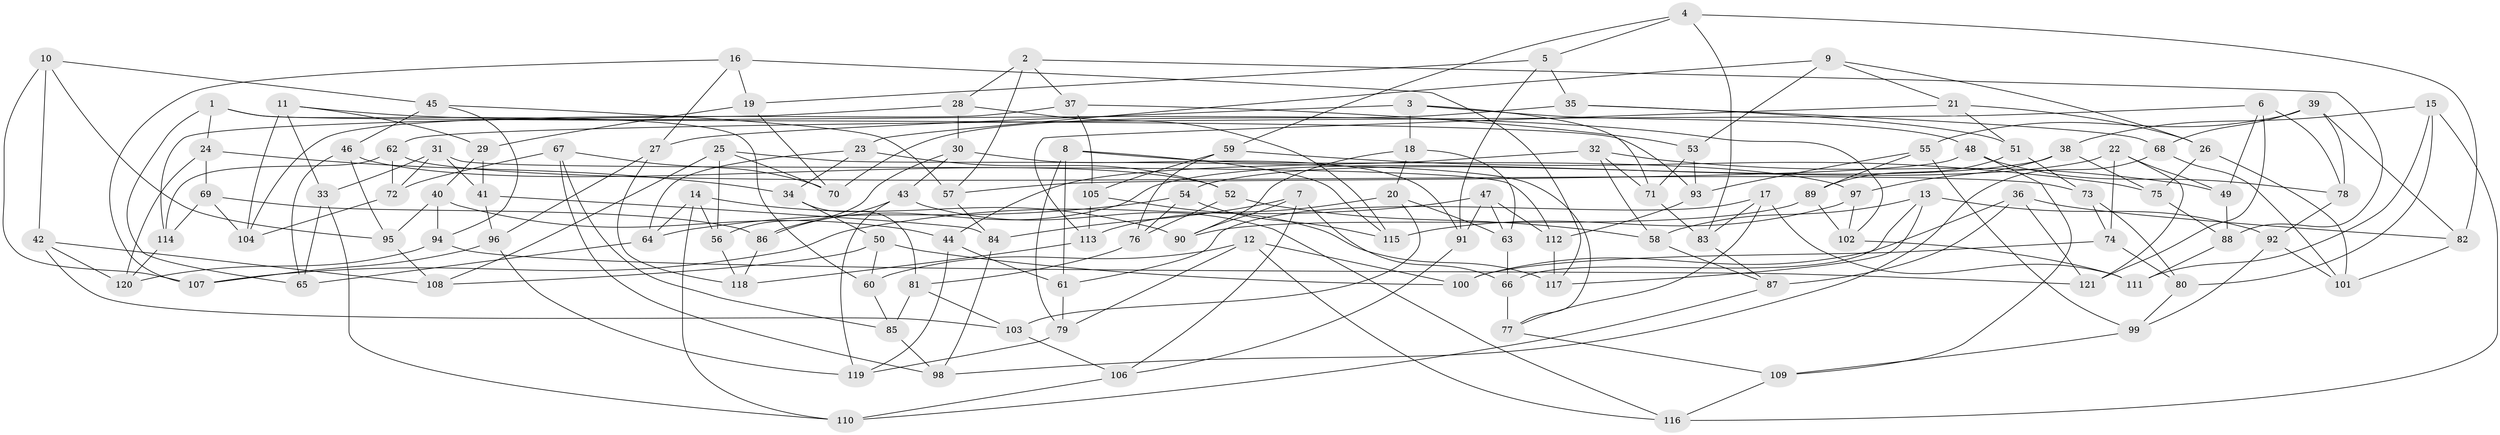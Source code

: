 // Generated by graph-tools (version 1.1) at 2025/50/03/09/25 03:50:51]
// undirected, 121 vertices, 242 edges
graph export_dot {
graph [start="1"]
  node [color=gray90,style=filled];
  1;
  2;
  3;
  4;
  5;
  6;
  7;
  8;
  9;
  10;
  11;
  12;
  13;
  14;
  15;
  16;
  17;
  18;
  19;
  20;
  21;
  22;
  23;
  24;
  25;
  26;
  27;
  28;
  29;
  30;
  31;
  32;
  33;
  34;
  35;
  36;
  37;
  38;
  39;
  40;
  41;
  42;
  43;
  44;
  45;
  46;
  47;
  48;
  49;
  50;
  51;
  52;
  53;
  54;
  55;
  56;
  57;
  58;
  59;
  60;
  61;
  62;
  63;
  64;
  65;
  66;
  67;
  68;
  69;
  70;
  71;
  72;
  73;
  74;
  75;
  76;
  77;
  78;
  79;
  80;
  81;
  82;
  83;
  84;
  85;
  86;
  87;
  88;
  89;
  90;
  91;
  92;
  93;
  94;
  95;
  96;
  97;
  98;
  99;
  100;
  101;
  102;
  103;
  104;
  105;
  106;
  107;
  108;
  109;
  110;
  111;
  112;
  113;
  114;
  115;
  116;
  117;
  118;
  119;
  120;
  121;
  1 -- 60;
  1 -- 93;
  1 -- 24;
  1 -- 65;
  2 -- 28;
  2 -- 37;
  2 -- 57;
  2 -- 88;
  3 -- 48;
  3 -- 71;
  3 -- 27;
  3 -- 18;
  4 -- 83;
  4 -- 82;
  4 -- 5;
  4 -- 59;
  5 -- 35;
  5 -- 91;
  5 -- 19;
  6 -- 49;
  6 -- 78;
  6 -- 121;
  6 -- 62;
  7 -- 90;
  7 -- 66;
  7 -- 84;
  7 -- 106;
  8 -- 115;
  8 -- 61;
  8 -- 79;
  8 -- 97;
  9 -- 21;
  9 -- 53;
  9 -- 23;
  9 -- 26;
  10 -- 107;
  10 -- 45;
  10 -- 42;
  10 -- 95;
  11 -- 104;
  11 -- 33;
  11 -- 29;
  11 -- 102;
  12 -- 116;
  12 -- 100;
  12 -- 79;
  12 -- 60;
  13 -- 66;
  13 -- 92;
  13 -- 58;
  13 -- 117;
  14 -- 64;
  14 -- 56;
  14 -- 110;
  14 -- 90;
  15 -- 111;
  15 -- 38;
  15 -- 116;
  15 -- 80;
  16 -- 107;
  16 -- 27;
  16 -- 19;
  16 -- 117;
  17 -- 61;
  17 -- 111;
  17 -- 77;
  17 -- 83;
  18 -- 20;
  18 -- 90;
  18 -- 63;
  19 -- 70;
  19 -- 29;
  20 -- 103;
  20 -- 113;
  20 -- 63;
  21 -- 113;
  21 -- 26;
  21 -- 51;
  22 -- 74;
  22 -- 121;
  22 -- 86;
  22 -- 49;
  23 -- 64;
  23 -- 34;
  23 -- 52;
  24 -- 120;
  24 -- 69;
  24 -- 34;
  25 -- 77;
  25 -- 70;
  25 -- 108;
  25 -- 56;
  26 -- 75;
  26 -- 101;
  27 -- 96;
  27 -- 118;
  28 -- 115;
  28 -- 30;
  28 -- 114;
  29 -- 41;
  29 -- 40;
  30 -- 91;
  30 -- 43;
  30 -- 56;
  31 -- 112;
  31 -- 41;
  31 -- 72;
  31 -- 33;
  32 -- 44;
  32 -- 71;
  32 -- 49;
  32 -- 58;
  33 -- 65;
  33 -- 110;
  34 -- 81;
  34 -- 50;
  35 -- 68;
  35 -- 70;
  35 -- 51;
  36 -- 121;
  36 -- 87;
  36 -- 100;
  36 -- 82;
  37 -- 53;
  37 -- 105;
  37 -- 104;
  38 -- 97;
  38 -- 54;
  38 -- 75;
  39 -- 82;
  39 -- 78;
  39 -- 68;
  39 -- 55;
  40 -- 94;
  40 -- 95;
  40 -- 44;
  41 -- 84;
  41 -- 96;
  42 -- 103;
  42 -- 108;
  42 -- 120;
  43 -- 116;
  43 -- 119;
  43 -- 86;
  44 -- 61;
  44 -- 119;
  45 -- 94;
  45 -- 57;
  45 -- 46;
  46 -- 65;
  46 -- 95;
  46 -- 52;
  47 -- 107;
  47 -- 63;
  47 -- 112;
  47 -- 91;
  48 -- 57;
  48 -- 109;
  48 -- 78;
  49 -- 88;
  50 -- 100;
  50 -- 60;
  50 -- 108;
  51 -- 73;
  51 -- 89;
  52 -- 76;
  52 -- 58;
  53 -- 93;
  53 -- 71;
  54 -- 64;
  54 -- 115;
  54 -- 76;
  55 -- 93;
  55 -- 99;
  55 -- 89;
  56 -- 118;
  57 -- 84;
  58 -- 87;
  59 -- 76;
  59 -- 105;
  59 -- 75;
  60 -- 85;
  61 -- 79;
  62 -- 73;
  62 -- 72;
  62 -- 114;
  63 -- 66;
  64 -- 65;
  66 -- 77;
  67 -- 85;
  67 -- 70;
  67 -- 98;
  67 -- 72;
  68 -- 101;
  68 -- 98;
  69 -- 86;
  69 -- 104;
  69 -- 114;
  71 -- 83;
  72 -- 104;
  73 -- 74;
  73 -- 80;
  74 -- 80;
  74 -- 100;
  75 -- 88;
  76 -- 81;
  77 -- 109;
  78 -- 92;
  79 -- 119;
  80 -- 99;
  81 -- 85;
  81 -- 103;
  82 -- 101;
  83 -- 87;
  84 -- 98;
  85 -- 98;
  86 -- 118;
  87 -- 110;
  88 -- 111;
  89 -- 102;
  89 -- 90;
  91 -- 106;
  92 -- 101;
  92 -- 99;
  93 -- 112;
  94 -- 120;
  94 -- 121;
  95 -- 108;
  96 -- 107;
  96 -- 119;
  97 -- 115;
  97 -- 102;
  99 -- 109;
  102 -- 111;
  103 -- 106;
  105 -- 117;
  105 -- 113;
  106 -- 110;
  109 -- 116;
  112 -- 117;
  113 -- 118;
  114 -- 120;
}
